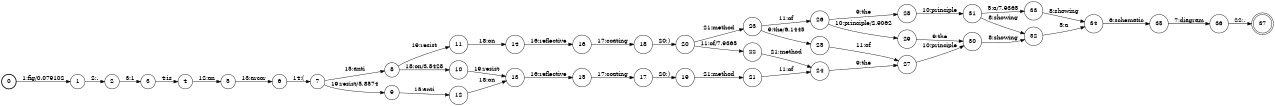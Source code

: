 digraph FST {
rankdir = LR;
size = "8.5,11";
label = "";
center = 1;
orientation = Portrait;
ranksep = "0.4";
nodesep = "0.25";
0 [label = "0", shape = circle, style = bold, fontsize = 14]
	0 -> 1 [label = "1:fig/0.079102", fontsize = 14];
1 [label = "1", shape = circle, style = solid, fontsize = 14]
	1 -> 2 [label = "2:.", fontsize = 14];
2 [label = "2", shape = circle, style = solid, fontsize = 14]
	2 -> 3 [label = "3:1", fontsize = 14];
3 [label = "3", shape = circle, style = solid, fontsize = 14]
	3 -> 4 [label = "4:is", fontsize = 14];
4 [label = "4", shape = circle, style = solid, fontsize = 14]
	4 -> 5 [label = "12:an", fontsize = 14];
5 [label = "5", shape = circle, style = solid, fontsize = 14]
	5 -> 6 [label = "13:arcor", fontsize = 14];
6 [label = "6", shape = circle, style = solid, fontsize = 14]
	6 -> 7 [label = "14:(", fontsize = 14];
7 [label = "7", shape = circle, style = solid, fontsize = 14]
	7 -> 8 [label = "15:anti", fontsize = 14];
	7 -> 9 [label = "19:resist/5.8574", fontsize = 14];
8 [label = "8", shape = circle, style = solid, fontsize = 14]
	8 -> 10 [label = "18:on/3.8428", fontsize = 14];
	8 -> 11 [label = "19:resist", fontsize = 14];
9 [label = "9", shape = circle, style = solid, fontsize = 14]
	9 -> 12 [label = "15:anti", fontsize = 14];
10 [label = "10", shape = circle, style = solid, fontsize = 14]
	10 -> 13 [label = "19:resist", fontsize = 14];
11 [label = "11", shape = circle, style = solid, fontsize = 14]
	11 -> 14 [label = "18:on", fontsize = 14];
12 [label = "12", shape = circle, style = solid, fontsize = 14]
	12 -> 13 [label = "18:on", fontsize = 14];
13 [label = "13", shape = circle, style = solid, fontsize = 14]
	13 -> 15 [label = "16:reflective", fontsize = 14];
14 [label = "14", shape = circle, style = solid, fontsize = 14]
	14 -> 16 [label = "16:reflective", fontsize = 14];
15 [label = "15", shape = circle, style = solid, fontsize = 14]
	15 -> 17 [label = "17:coating", fontsize = 14];
16 [label = "16", shape = circle, style = solid, fontsize = 14]
	16 -> 18 [label = "17:coating", fontsize = 14];
17 [label = "17", shape = circle, style = solid, fontsize = 14]
	17 -> 19 [label = "20:)", fontsize = 14];
18 [label = "18", shape = circle, style = solid, fontsize = 14]
	18 -> 20 [label = "20:)", fontsize = 14];
19 [label = "19", shape = circle, style = solid, fontsize = 14]
	19 -> 21 [label = "21:method", fontsize = 14];
20 [label = "20", shape = circle, style = solid, fontsize = 14]
	20 -> 22 [label = "11:of/7.9365", fontsize = 14];
	20 -> 23 [label = "21:method", fontsize = 14];
21 [label = "21", shape = circle, style = solid, fontsize = 14]
	21 -> 24 [label = "11:of", fontsize = 14];
22 [label = "22", shape = circle, style = solid, fontsize = 14]
	22 -> 24 [label = "21:method", fontsize = 14];
23 [label = "23", shape = circle, style = solid, fontsize = 14]
	23 -> 25 [label = "9:the/6.1445", fontsize = 14];
	23 -> 26 [label = "11:of", fontsize = 14];
24 [label = "24", shape = circle, style = solid, fontsize = 14]
	24 -> 27 [label = "9:the", fontsize = 14];
25 [label = "25", shape = circle, style = solid, fontsize = 14]
	25 -> 27 [label = "11:of", fontsize = 14];
26 [label = "26", shape = circle, style = solid, fontsize = 14]
	26 -> 28 [label = "9:the", fontsize = 14];
	26 -> 29 [label = "10:principle/2.9062", fontsize = 14];
27 [label = "27", shape = circle, style = solid, fontsize = 14]
	27 -> 30 [label = "10:principle", fontsize = 14];
28 [label = "28", shape = circle, style = solid, fontsize = 14]
	28 -> 31 [label = "10:principle", fontsize = 14];
29 [label = "29", shape = circle, style = solid, fontsize = 14]
	29 -> 30 [label = "9:the", fontsize = 14];
30 [label = "30", shape = circle, style = solid, fontsize = 14]
	30 -> 32 [label = "8:showing", fontsize = 14];
31 [label = "31", shape = circle, style = solid, fontsize = 14]
	31 -> 33 [label = "5:a/7.9365", fontsize = 14];
	31 -> 32 [label = "8:showing", fontsize = 14];
32 [label = "32", shape = circle, style = solid, fontsize = 14]
	32 -> 34 [label = "5:a", fontsize = 14];
33 [label = "33", shape = circle, style = solid, fontsize = 14]
	33 -> 34 [label = "8:showing", fontsize = 14];
34 [label = "34", shape = circle, style = solid, fontsize = 14]
	34 -> 35 [label = "6:schematic", fontsize = 14];
35 [label = "35", shape = circle, style = solid, fontsize = 14]
	35 -> 36 [label = "7:diagram", fontsize = 14];
36 [label = "36", shape = circle, style = solid, fontsize = 14]
	36 -> 37 [label = "22:.", fontsize = 14];
37 [label = "37", shape = doublecircle, style = solid, fontsize = 14]
}
